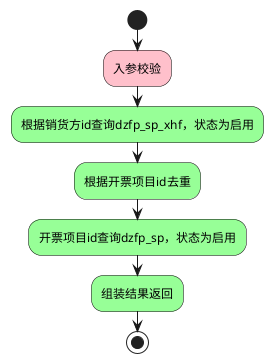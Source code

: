 @startuml
'https://plantuml.com/activity-diagram-beta

skinparam Activity {
	BorderColor Black
	BackgroundColor PHYSICAL
}


start
#pink:入参校验;
:根据销货方id查询dzfp_sp_xhf，状态为启用;
:根据开票项目id去重;
:开票项目id查询dzfp_sp，状态为启用;
:组装结果返回;
stop

@enduml
